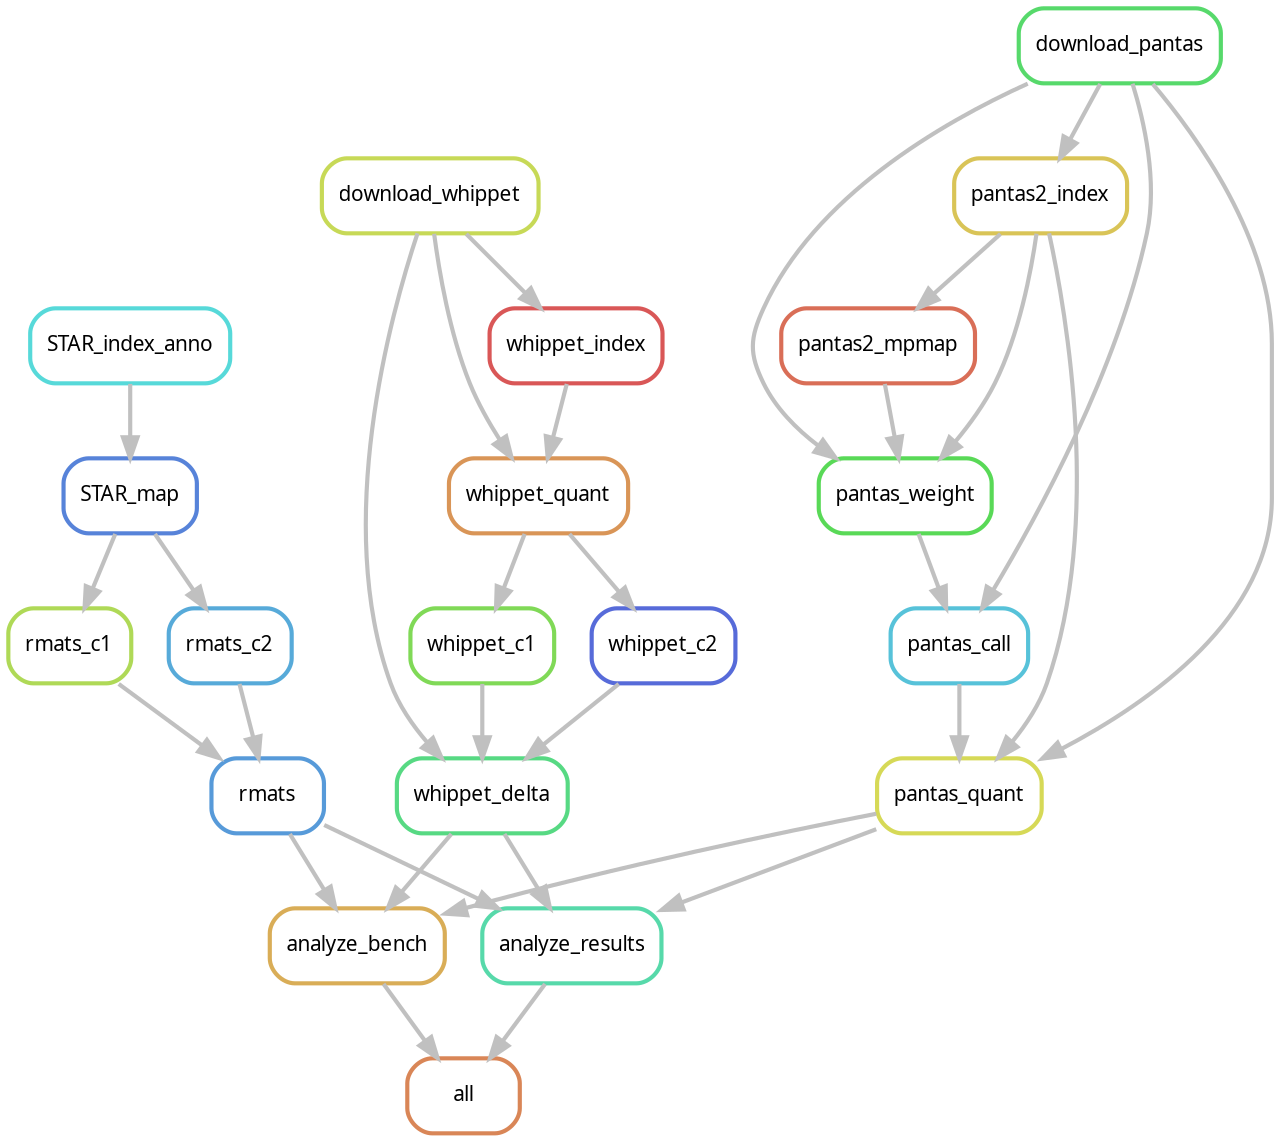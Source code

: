 digraph snakemake_dag {
    graph[bgcolor=white, margin=0];
    node[shape=box, style=rounded, fontname=sans,                 fontsize=10, penwidth=2];
    edge[penwidth=2, color=grey];
	0[label = "all", color = "0.06 0.6 0.85", style="rounded"];
	1[label = "analyze_bench", color = "0.11 0.6 0.85", style="rounded"];
	2[label = "rmats", color = "0.58 0.6 0.85", style="rounded"];
	3[label = "rmats_c1", color = "0.22 0.6 0.85", style="rounded"];
	4[label = "STAR_map", color = "0.61 0.6 0.85", style="rounded"];
	5[label = "STAR_index_anno", color = "0.50 0.6 0.85", style="rounded"];
	6[label = "rmats_c2", color = "0.56 0.6 0.85", style="rounded"];
	7[label = "whippet_delta", color = "0.39 0.6 0.85", style="rounded"];
	8[label = "whippet_c1", color = "0.28 0.6 0.85", style="rounded"];
	9[label = "whippet_quant", color = "0.08 0.6 0.85", style="rounded"];
	10[label = "whippet_index", color = "0.00 0.6 0.85", style="rounded"];
	11[label = "download_whippet", color = "0.19 0.6 0.85", style="rounded"];
	12[label = "whippet_c2", color = "0.64 0.6 0.85", style="rounded"];
	13[label = "pantas_quant", color = "0.17 0.6 0.85", style="rounded"];
	14[label = "pantas2_index", color = "0.14 0.6 0.85", style="rounded"];
	15[label = "download_pantas", color = "0.36 0.6 0.85", style="rounded"];
	16[label = "pantas_call", color = "0.53 0.6 0.85", style="rounded"];
	17[label = "pantas_weight", color = "0.33 0.6 0.85", style="rounded"];
	18[label = "pantas2_mpmap", color = "0.03 0.6 0.85", style="rounded"];
	19[label = "analyze_results", color = "0.44 0.6 0.85", style="rounded"];
	19 -> 0
	1 -> 0
	7 -> 1
	2 -> 1
	13 -> 1
	3 -> 2
	6 -> 2
	4 -> 3
	5 -> 4
	4 -> 6
	11 -> 7
	8 -> 7
	12 -> 7
	9 -> 8
	11 -> 9
	10 -> 9
	11 -> 10
	9 -> 12
	15 -> 13
	16 -> 13
	14 -> 13
	15 -> 14
	17 -> 16
	15 -> 16
	18 -> 17
	15 -> 17
	14 -> 17
	14 -> 18
	7 -> 19
	2 -> 19
	13 -> 19
}            
